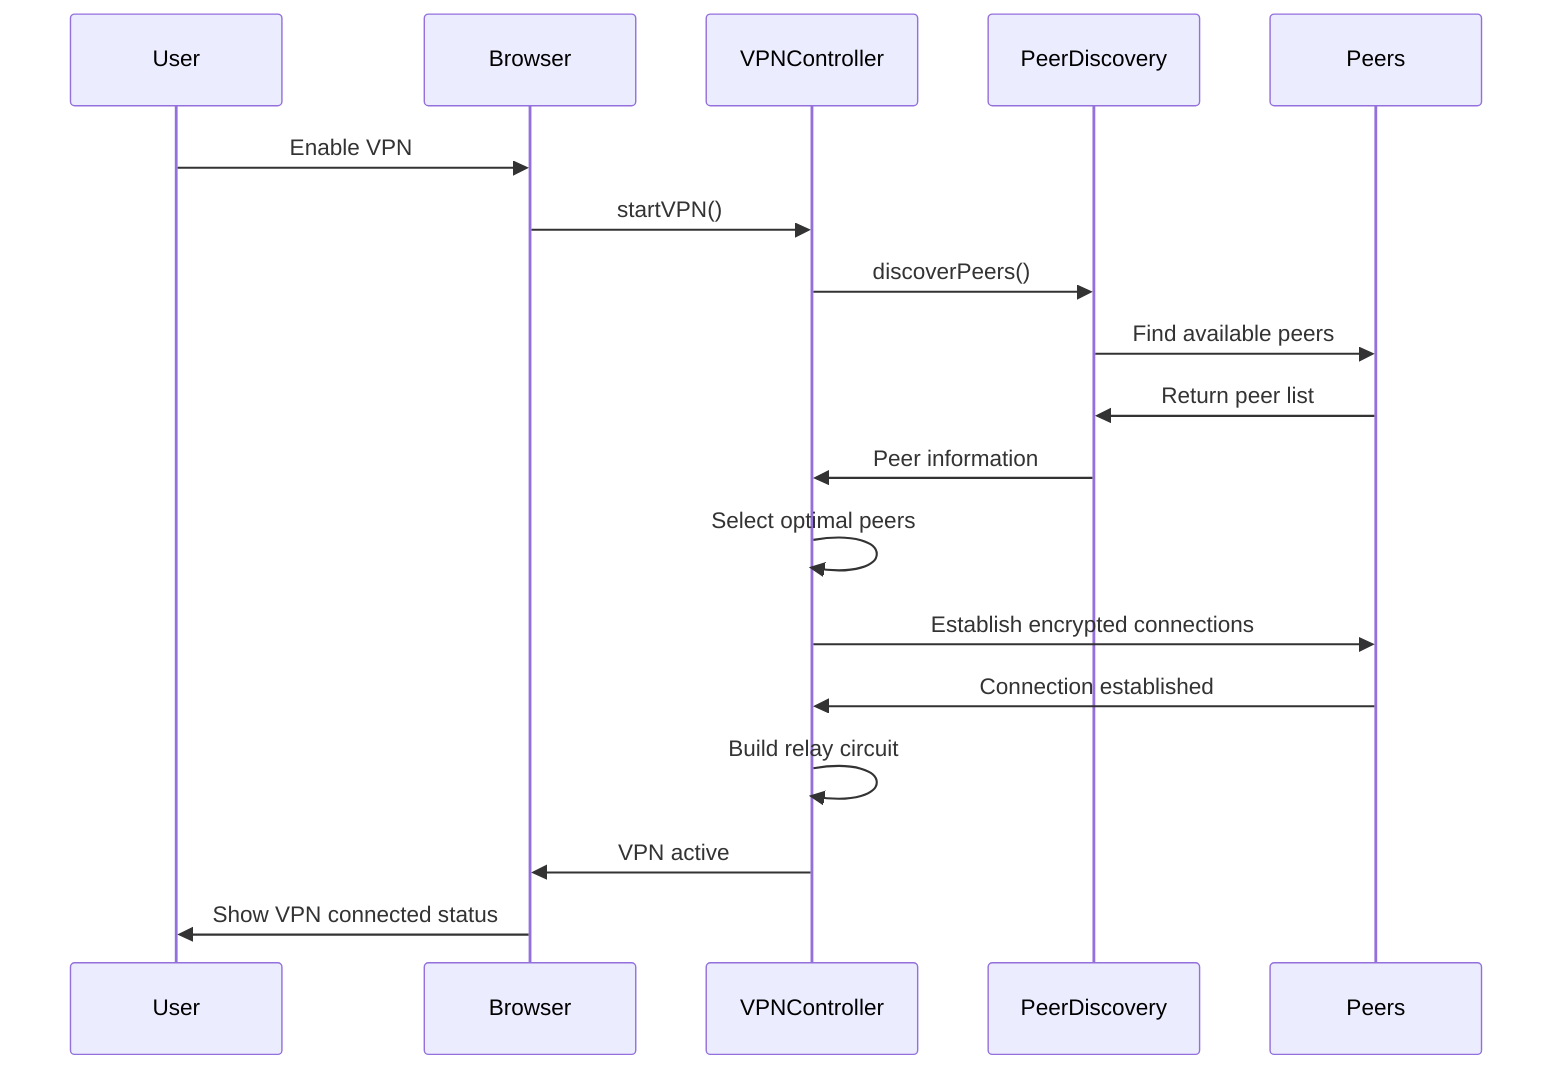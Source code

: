 sequenceDiagram
    participant User
    participant Browser
    participant VPNController
    participant PeerDiscovery
    participant Peers
    
    User->>Browser: Enable VPN
    Browser->>VPNController: startVPN()
    VPNController->>PeerDiscovery: discoverPeers()
    PeerDiscovery->>Peers: Find available peers
    Peers->>PeerDiscovery: Return peer list
    PeerDiscovery->>VPNController: Peer information
    
    VPNController->>VPNController: Select optimal peers
    VPNController->>Peers: Establish encrypted connections
    Peers->>VPNController: Connection established
    
    VPNController->>VPNController: Build relay circuit
    VPNController->>Browser: VPN active
    Browser->>User: Show VPN connected status